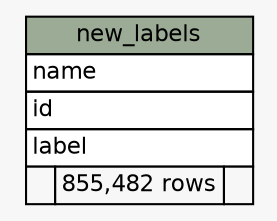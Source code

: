 // dot 2.20.2 on Linux 2.6.32-42-generic-pae
// SchemaSpy rev 590
digraph "new_labels" {
  graph [
    rankdir="RL"
    bgcolor="#f7f7f7"
    nodesep="0.18"
    ranksep="0.46"
    fontname="Helvetica"
    fontsize="11"
  ];
  node [
    fontname="Helvetica"
    fontsize="11"
    shape="plaintext"
  ];
  edge [
    arrowsize="0.8"
  ];
  "new_labels" [
    label=<
    <TABLE BORDER="0" CELLBORDER="1" CELLSPACING="0" BGCOLOR="#ffffff">
      <TR><TD COLSPAN="3" BGCOLOR="#9bab96" ALIGN="CENTER">new_labels</TD></TR>
      <TR><TD PORT="name" COLSPAN="3" ALIGN="LEFT">name</TD></TR>
      <TR><TD PORT="id" COLSPAN="3" ALIGN="LEFT">id</TD></TR>
      <TR><TD PORT="label" COLSPAN="3" ALIGN="LEFT">label</TD></TR>
      <TR><TD ALIGN="LEFT" BGCOLOR="#f7f7f7">  </TD><TD ALIGN="RIGHT" BGCOLOR="#f7f7f7">855,482 rows</TD><TD ALIGN="RIGHT" BGCOLOR="#f7f7f7">  </TD></TR>
    </TABLE>>
    URL="tables/new_labels.html"
    tooltip="new_labels"
  ];
}
